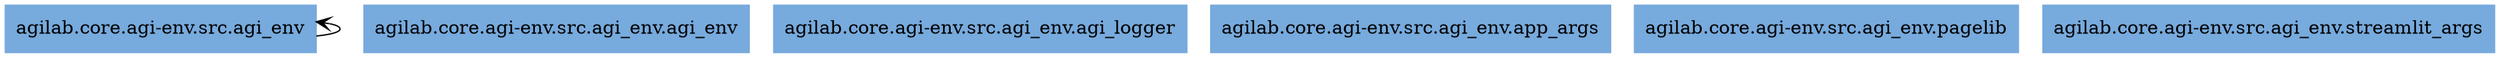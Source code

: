 digraph "packages_agi_env" {
rankdir=BT
charset="utf-8"
"agilab.core.agi-env.src.agi_env" [color="#77AADD", label=<agilab.core.agi-env.src.agi_env>, shape="box", style="filled"];
"agilab.core.agi-env.src.agi_env.agi_env" [color="#77AADD", label=<agilab.core.agi-env.src.agi_env.agi_env>, shape="box", style="filled"];
"agilab.core.agi-env.src.agi_env.agi_logger" [color="#77AADD", label=<agilab.core.agi-env.src.agi_env.agi_logger>, shape="box", style="filled"];
"agilab.core.agi-env.src.agi_env.app_args" [color="#77AADD", label=<agilab.core.agi-env.src.agi_env.app_args>, shape="box", style="filled"];
"agilab.core.agi-env.src.agi_env.pagelib" [color="#77AADD", label=<agilab.core.agi-env.src.agi_env.pagelib>, shape="box", style="filled"];
"agilab.core.agi-env.src.agi_env.streamlit_args" [color="#77AADD", label=<agilab.core.agi-env.src.agi_env.streamlit_args>, shape="box", style="filled"];
"agilab.core.agi-env.src.agi_env" -> "agilab.core.agi-env.src.agi_env" [arrowhead="open", arrowtail="none"];
}
